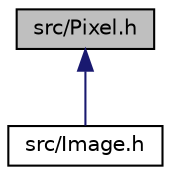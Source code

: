 digraph "src/Pixel.h"
{
 // LATEX_PDF_SIZE
  edge [fontname="Helvetica",fontsize="10",labelfontname="Helvetica",labelfontsize="10"];
  node [fontname="Helvetica",fontsize="10",shape=record];
  Node1 [label="src/Pixel.h",height=0.2,width=0.4,color="black", fillcolor="grey75", style="filled", fontcolor="black",tooltip="Ceci est le fichier Pixel.h."];
  Node1 -> Node2 [dir="back",color="midnightblue",fontsize="10",style="solid",fontname="Helvetica"];
  Node2 [label="src/Image.h",height=0.2,width=0.4,color="black", fillcolor="white", style="filled",URL="$Image_8h.html",tooltip="ceci est le fichier Image.h   Il contient 3 données membres privés, 11 fonction membre et 1 fonction ..."];
}
